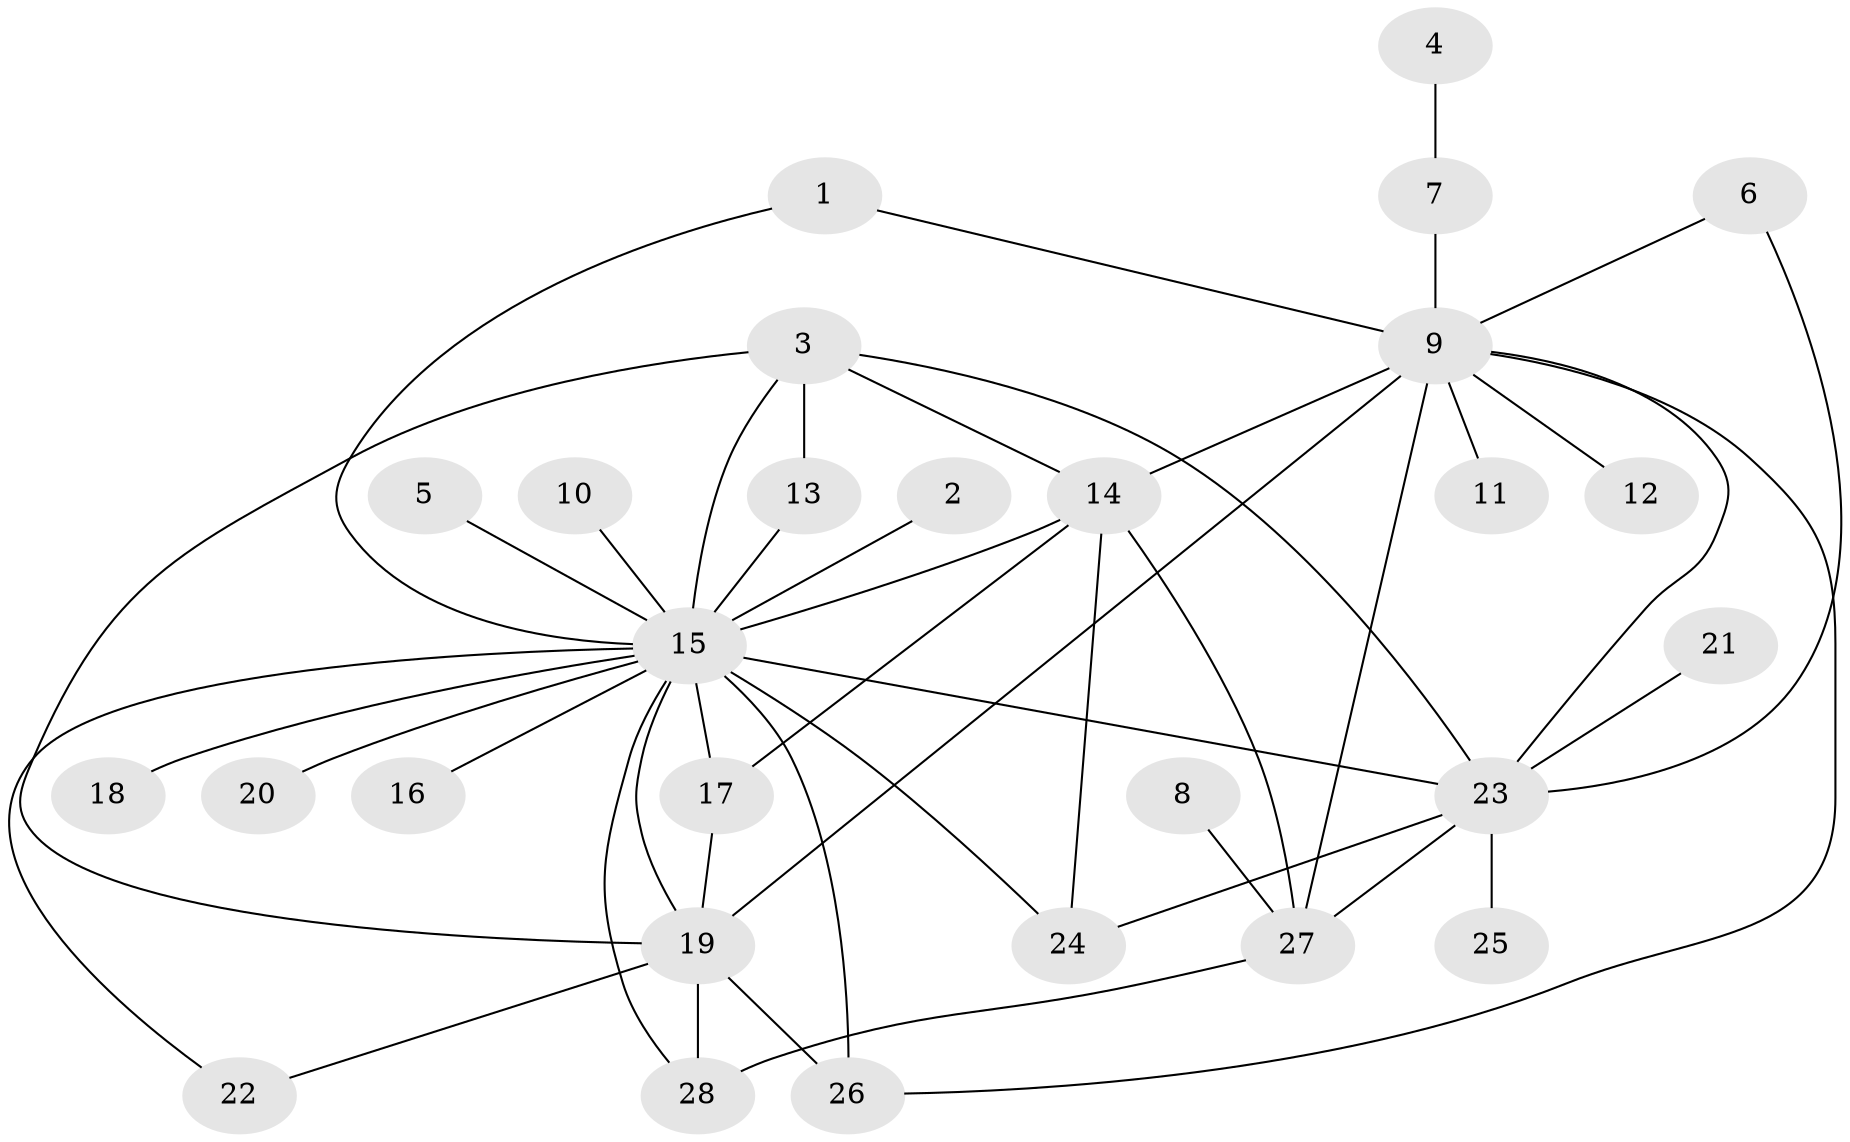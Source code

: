 // original degree distribution, {21: 0.017857142857142856, 2: 0.17857142857142858, 1: 0.42857142857142855, 15: 0.017857142857142856, 5: 0.08928571428571429, 3: 0.125, 8: 0.017857142857142856, 10: 0.017857142857142856, 4: 0.08928571428571429, 6: 0.017857142857142856}
// Generated by graph-tools (version 1.1) at 2025/49/03/09/25 03:49:51]
// undirected, 28 vertices, 46 edges
graph export_dot {
graph [start="1"]
  node [color=gray90,style=filled];
  1;
  2;
  3;
  4;
  5;
  6;
  7;
  8;
  9;
  10;
  11;
  12;
  13;
  14;
  15;
  16;
  17;
  18;
  19;
  20;
  21;
  22;
  23;
  24;
  25;
  26;
  27;
  28;
  1 -- 9 [weight=1.0];
  1 -- 15 [weight=1.0];
  2 -- 15 [weight=1.0];
  3 -- 13 [weight=1.0];
  3 -- 14 [weight=1.0];
  3 -- 15 [weight=1.0];
  3 -- 19 [weight=1.0];
  3 -- 23 [weight=1.0];
  4 -- 7 [weight=1.0];
  5 -- 15 [weight=1.0];
  6 -- 9 [weight=1.0];
  6 -- 23 [weight=1.0];
  7 -- 9 [weight=1.0];
  8 -- 27 [weight=1.0];
  9 -- 11 [weight=1.0];
  9 -- 12 [weight=1.0];
  9 -- 14 [weight=1.0];
  9 -- 19 [weight=1.0];
  9 -- 23 [weight=1.0];
  9 -- 26 [weight=1.0];
  9 -- 27 [weight=2.0];
  10 -- 15 [weight=1.0];
  13 -- 15 [weight=1.0];
  14 -- 15 [weight=1.0];
  14 -- 17 [weight=1.0];
  14 -- 24 [weight=1.0];
  14 -- 27 [weight=2.0];
  15 -- 16 [weight=1.0];
  15 -- 17 [weight=1.0];
  15 -- 18 [weight=1.0];
  15 -- 19 [weight=1.0];
  15 -- 20 [weight=1.0];
  15 -- 22 [weight=1.0];
  15 -- 23 [weight=3.0];
  15 -- 24 [weight=1.0];
  15 -- 26 [weight=1.0];
  15 -- 28 [weight=1.0];
  17 -- 19 [weight=1.0];
  19 -- 22 [weight=1.0];
  19 -- 26 [weight=1.0];
  19 -- 28 [weight=1.0];
  21 -- 23 [weight=1.0];
  23 -- 24 [weight=1.0];
  23 -- 25 [weight=1.0];
  23 -- 27 [weight=1.0];
  27 -- 28 [weight=2.0];
}
